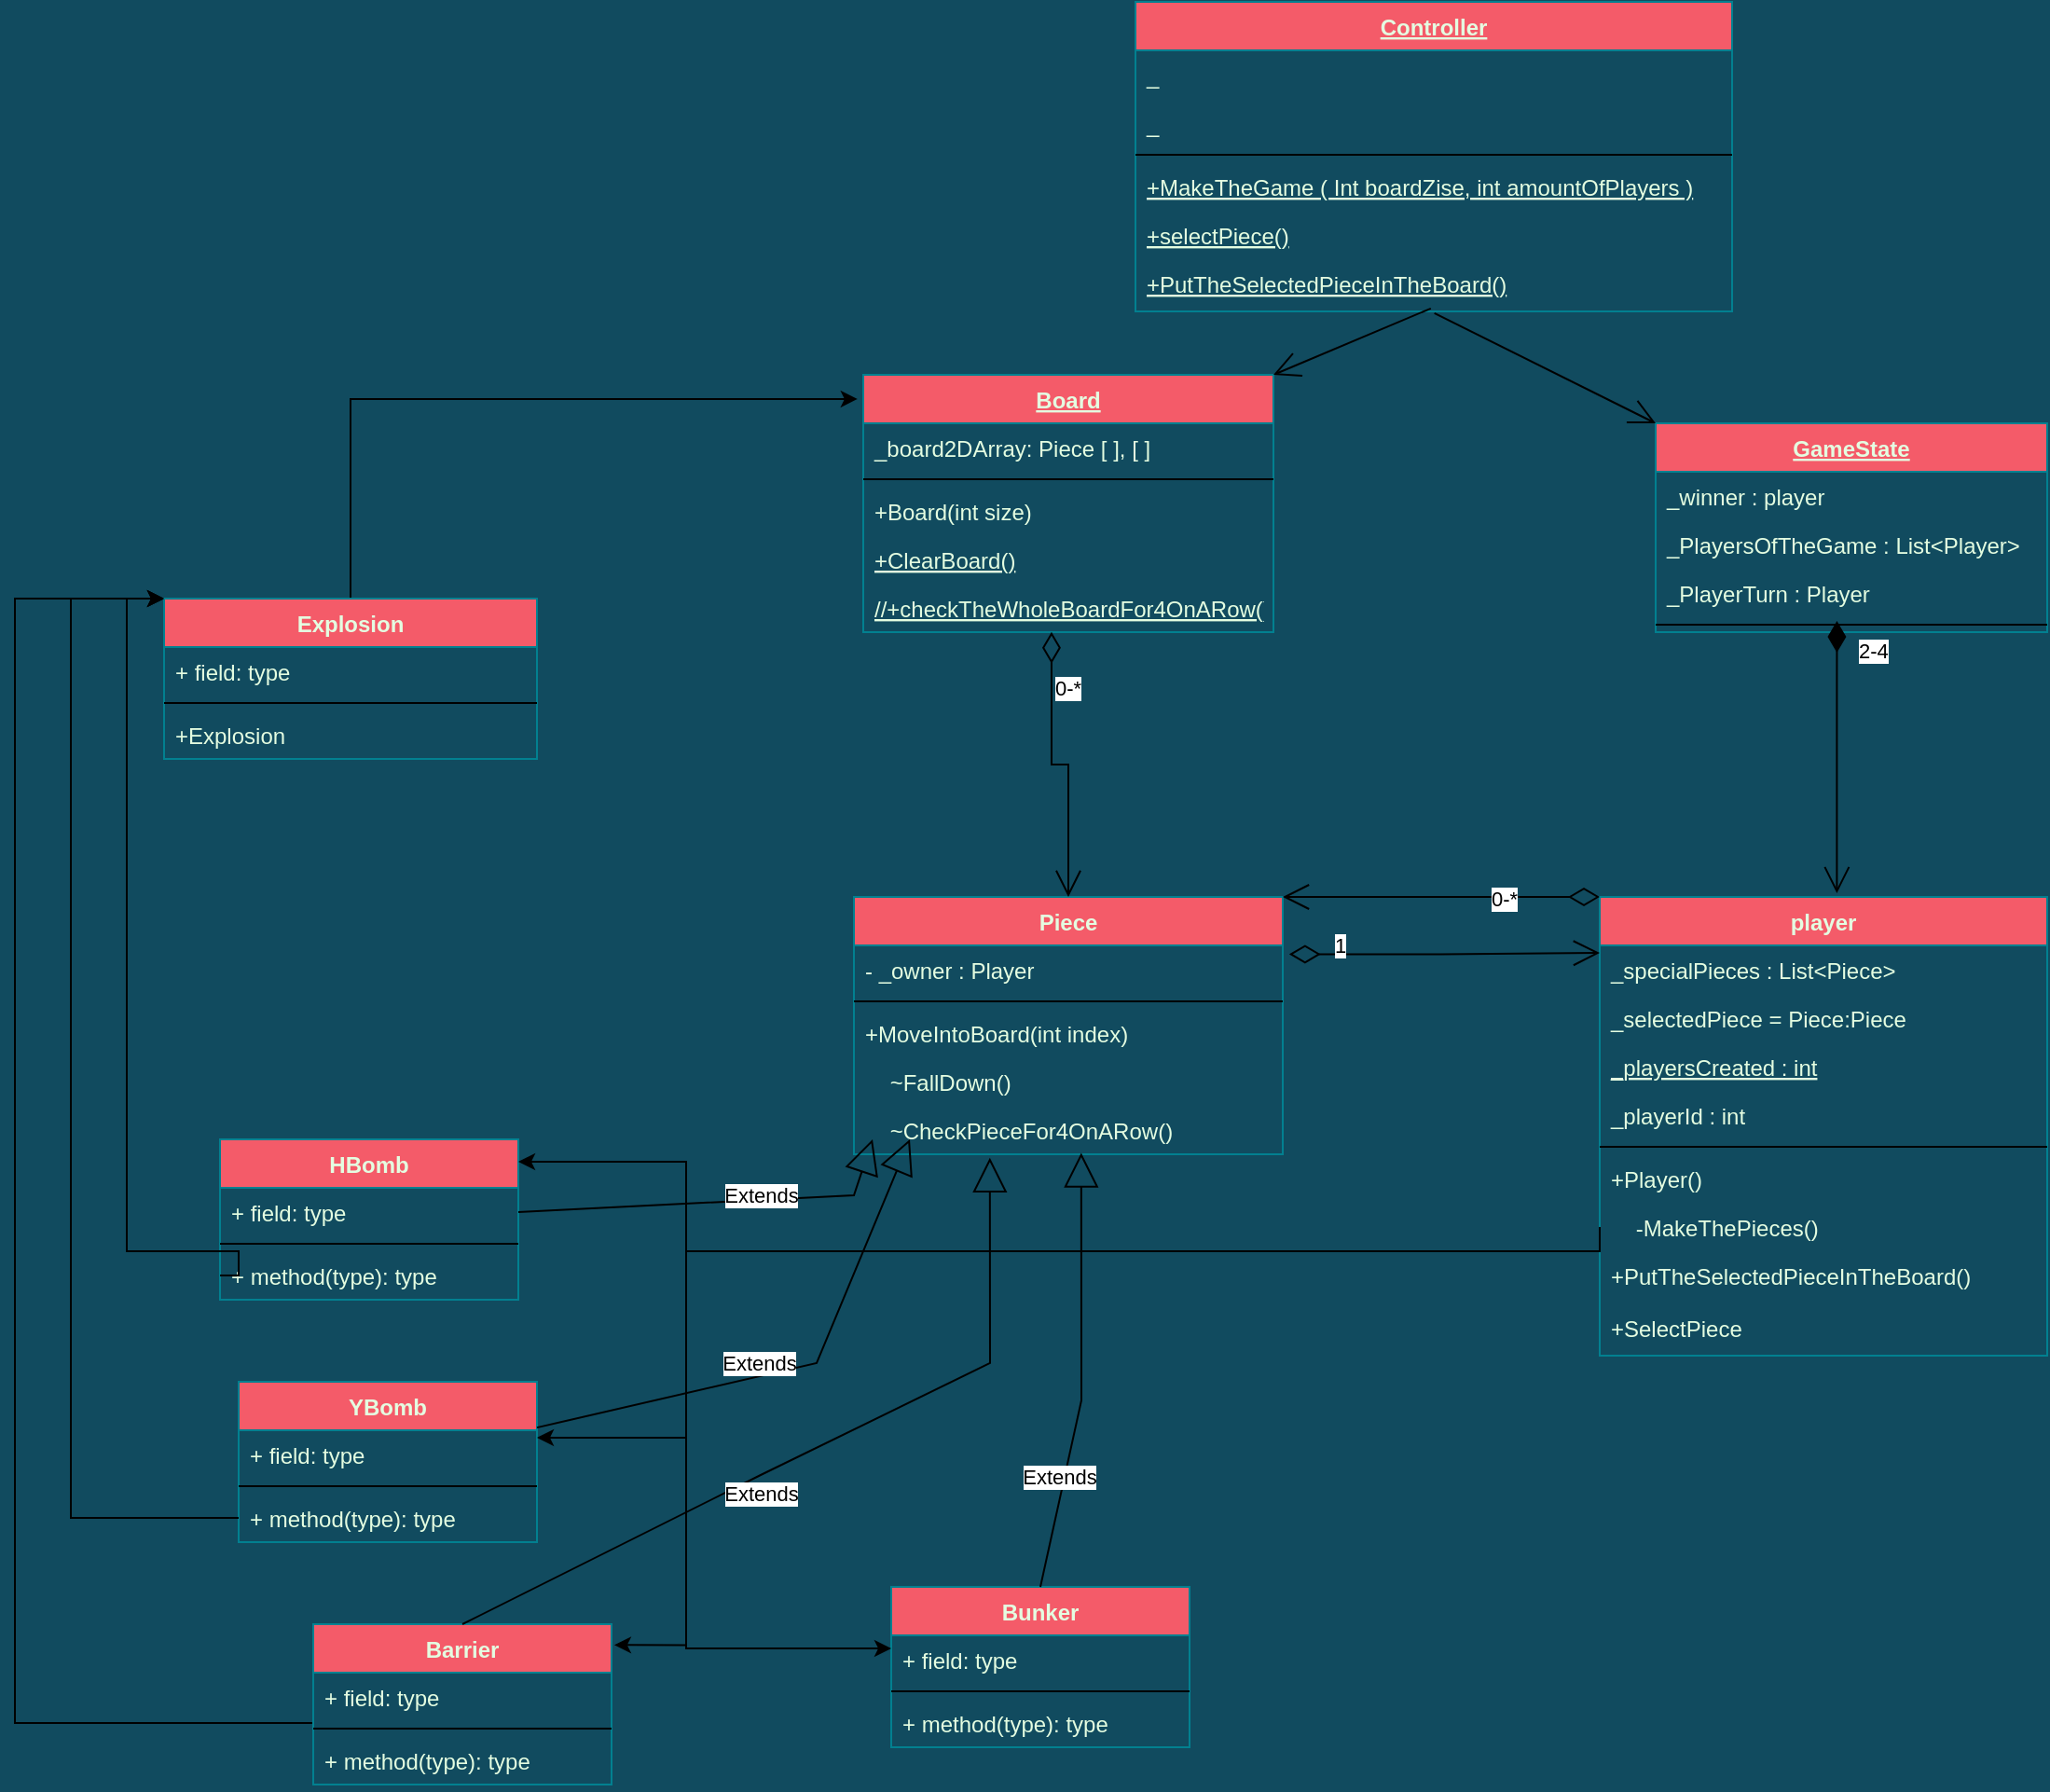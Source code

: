 <mxfile version="16.5.1" type="device"><diagram id="C5RBs43oDa-KdzZeNtuy" name="Page-1"><mxGraphModel dx="1661" dy="801" grid="1" gridSize="10" guides="1" tooltips="1" connect="1" arrows="1" fold="1" page="1" pageScale="1" pageWidth="827" pageHeight="1169" background="#114B5F" math="0" shadow="0"><root><mxCell id="WIyWlLk6GJQsqaUBKTNV-0"/><mxCell id="WIyWlLk6GJQsqaUBKTNV-1" parent="WIyWlLk6GJQsqaUBKTNV-0"/><mxCell id="tF2EQbgzASCt2aGHyxW1-4" value="Board" style="swimlane;fontStyle=5;align=center;verticalAlign=top;childLayout=stackLayout;horizontal=1;startSize=26;horizontalStack=0;resizeParent=1;resizeParentMax=0;resizeLast=0;collapsible=1;marginBottom=0;rounded=0;sketch=0;fontColor=#E4FDE1;strokeColor=#028090;fillColor=#F45B69;" parent="WIyWlLk6GJQsqaUBKTNV-1" vertex="1"><mxGeometry x="495" y="280" width="220" height="138" as="geometry"/></mxCell><mxCell id="tF2EQbgzASCt2aGHyxW1-5" value="_board2DArray: Piece [ ], [ ]" style="text;strokeColor=none;fillColor=none;align=left;verticalAlign=top;spacingLeft=4;spacingRight=4;overflow=hidden;rotatable=0;points=[[0,0.5],[1,0.5]];portConstraint=eastwest;rounded=0;sketch=0;fontColor=#E4FDE1;" parent="tF2EQbgzASCt2aGHyxW1-4" vertex="1"><mxGeometry y="26" width="220" height="26" as="geometry"/></mxCell><mxCell id="tF2EQbgzASCt2aGHyxW1-6" value="" style="line;strokeWidth=1;fillColor=none;align=left;verticalAlign=middle;spacingTop=-1;spacingLeft=3;spacingRight=3;rotatable=0;labelPosition=right;points=[];portConstraint=eastwest;rounded=0;sketch=0;fontColor=#E4FDE1;" parent="tF2EQbgzASCt2aGHyxW1-4" vertex="1"><mxGeometry y="52" width="220" height="8" as="geometry"/></mxCell><mxCell id="tF2EQbgzASCt2aGHyxW1-89" value="+Board(int size)" style="text;strokeColor=none;fillColor=none;align=left;verticalAlign=top;spacingLeft=4;spacingRight=4;overflow=hidden;rotatable=0;points=[[0,0.5],[1,0.5]];portConstraint=eastwest;rounded=0;sketch=0;fontColor=#E4FDE1;" parent="tF2EQbgzASCt2aGHyxW1-4" vertex="1"><mxGeometry y="60" width="220" height="26" as="geometry"/></mxCell><mxCell id="tF2EQbgzASCt2aGHyxW1-34" value="+ClearBoard()" style="text;strokeColor=none;fillColor=none;align=left;verticalAlign=top;spacingLeft=4;spacingRight=4;overflow=hidden;rotatable=0;points=[[0,0.5],[1,0.5]];portConstraint=eastwest;rounded=0;sketch=0;fontColor=#E4FDE1;fontStyle=4" parent="tF2EQbgzASCt2aGHyxW1-4" vertex="1"><mxGeometry y="86" width="220" height="26" as="geometry"/></mxCell><mxCell id="tF2EQbgzASCt2aGHyxW1-57" value="//+checkTheWholeBoardFor4OnARow()" style="text;strokeColor=none;fillColor=none;align=left;verticalAlign=top;spacingLeft=4;spacingRight=4;overflow=hidden;rotatable=0;points=[[0,0.5],[1,0.5]];portConstraint=eastwest;rounded=0;sketch=0;fontColor=#E4FDE1;fontStyle=4" parent="tF2EQbgzASCt2aGHyxW1-4" vertex="1"><mxGeometry y="112" width="220" height="26" as="geometry"/></mxCell><mxCell id="tF2EQbgzASCt2aGHyxW1-8" value="Piece" style="swimlane;fontStyle=1;align=center;verticalAlign=top;childLayout=stackLayout;horizontal=1;startSize=26;horizontalStack=0;resizeParent=1;resizeParentMax=0;resizeLast=0;collapsible=1;marginBottom=0;rounded=0;sketch=0;fontColor=#E4FDE1;strokeColor=#028090;fillColor=#F45B69;" parent="WIyWlLk6GJQsqaUBKTNV-1" vertex="1"><mxGeometry x="490" y="560" width="230" height="138" as="geometry"/></mxCell><mxCell id="tF2EQbgzASCt2aGHyxW1-9" value="- _owner : Player" style="text;strokeColor=none;fillColor=none;align=left;verticalAlign=top;spacingLeft=4;spacingRight=4;overflow=hidden;rotatable=0;points=[[0,0.5],[1,0.5]];portConstraint=eastwest;rounded=0;sketch=0;fontColor=#E4FDE1;" parent="tF2EQbgzASCt2aGHyxW1-8" vertex="1"><mxGeometry y="26" width="230" height="26" as="geometry"/></mxCell><mxCell id="tF2EQbgzASCt2aGHyxW1-10" value="" style="line;strokeWidth=1;fillColor=none;align=left;verticalAlign=middle;spacingTop=-1;spacingLeft=3;spacingRight=3;rotatable=0;labelPosition=right;points=[];portConstraint=eastwest;rounded=0;sketch=0;fontColor=#E4FDE1;" parent="tF2EQbgzASCt2aGHyxW1-8" vertex="1"><mxGeometry y="52" width="230" height="8" as="geometry"/></mxCell><mxCell id="tF2EQbgzASCt2aGHyxW1-11" value="+MoveIntoBoard(int index)" style="text;strokeColor=none;fillColor=none;align=left;verticalAlign=top;spacingLeft=4;spacingRight=4;overflow=hidden;rotatable=0;points=[[0,0.5],[1,0.5]];portConstraint=eastwest;rounded=0;sketch=0;fontColor=#E4FDE1;" parent="tF2EQbgzASCt2aGHyxW1-8" vertex="1"><mxGeometry y="60" width="230" height="26" as="geometry"/></mxCell><mxCell id="tF2EQbgzASCt2aGHyxW1-58" value="    ~FallDown()" style="text;strokeColor=none;fillColor=none;align=left;verticalAlign=top;spacingLeft=4;spacingRight=4;overflow=hidden;rotatable=0;points=[[0,0.5],[1,0.5]];portConstraint=eastwest;rounded=0;sketch=0;fontColor=#E4FDE1;fontStyle=0" parent="tF2EQbgzASCt2aGHyxW1-8" vertex="1"><mxGeometry y="86" width="230" height="26" as="geometry"/></mxCell><mxCell id="tF2EQbgzASCt2aGHyxW1-55" value="    ~CheckPieceFor4OnARow()" style="text;strokeColor=none;fillColor=none;align=left;verticalAlign=top;spacingLeft=4;spacingRight=4;overflow=hidden;rotatable=0;points=[[0,0.5],[1,0.5]];portConstraint=eastwest;rounded=0;sketch=0;fontColor=#E4FDE1;" parent="tF2EQbgzASCt2aGHyxW1-8" vertex="1"><mxGeometry y="112" width="230" height="26" as="geometry"/></mxCell><mxCell id="tF2EQbgzASCt2aGHyxW1-12" value="player" style="swimlane;fontStyle=1;align=center;verticalAlign=top;childLayout=stackLayout;horizontal=1;startSize=26;horizontalStack=0;resizeParent=1;resizeParentMax=0;resizeLast=0;collapsible=1;marginBottom=0;rounded=0;sketch=0;fontColor=#E4FDE1;strokeColor=#028090;fillColor=#F45B69;" parent="WIyWlLk6GJQsqaUBKTNV-1" vertex="1"><mxGeometry x="890" y="560" width="240" height="246" as="geometry"/></mxCell><mxCell id="tF2EQbgzASCt2aGHyxW1-13" value="_specialPieces : List&lt;Piece&gt;" style="text;strokeColor=none;fillColor=none;align=left;verticalAlign=top;spacingLeft=4;spacingRight=4;overflow=hidden;rotatable=0;points=[[0,0.5],[1,0.5]];portConstraint=eastwest;rounded=0;sketch=0;fontColor=#E4FDE1;" parent="tF2EQbgzASCt2aGHyxW1-12" vertex="1"><mxGeometry y="26" width="240" height="26" as="geometry"/></mxCell><mxCell id="tF2EQbgzASCt2aGHyxW1-40" value="_selectedPiece = Piece:Piece" style="text;strokeColor=none;fillColor=none;align=left;verticalAlign=top;spacingLeft=4;spacingRight=4;overflow=hidden;rotatable=0;points=[[0,0.5],[1,0.5]];portConstraint=eastwest;rounded=0;sketch=0;fontColor=#E4FDE1;" parent="tF2EQbgzASCt2aGHyxW1-12" vertex="1"><mxGeometry y="52" width="240" height="26" as="geometry"/></mxCell><mxCell id="tF2EQbgzASCt2aGHyxW1-42" value="_playersCreated : int" style="text;strokeColor=none;fillColor=none;align=left;verticalAlign=top;spacingLeft=4;spacingRight=4;overflow=hidden;rotatable=0;points=[[0,0.5],[1,0.5]];portConstraint=eastwest;rounded=0;sketch=0;fontColor=#E4FDE1;fontStyle=4" parent="tF2EQbgzASCt2aGHyxW1-12" vertex="1"><mxGeometry y="78" width="240" height="26" as="geometry"/></mxCell><mxCell id="tF2EQbgzASCt2aGHyxW1-43" value="_playerId : int" style="text;strokeColor=none;fillColor=none;align=left;verticalAlign=top;spacingLeft=4;spacingRight=4;overflow=hidden;rotatable=0;points=[[0,0.5],[1,0.5]];portConstraint=eastwest;rounded=0;sketch=0;fontColor=#E4FDE1;" parent="tF2EQbgzASCt2aGHyxW1-12" vertex="1"><mxGeometry y="104" width="240" height="26" as="geometry"/></mxCell><mxCell id="tF2EQbgzASCt2aGHyxW1-14" value="" style="line;strokeWidth=1;fillColor=none;align=left;verticalAlign=middle;spacingTop=-1;spacingLeft=3;spacingRight=3;rotatable=0;labelPosition=right;points=[];portConstraint=eastwest;rounded=0;sketch=0;fontColor=#E4FDE1;" parent="tF2EQbgzASCt2aGHyxW1-12" vertex="1"><mxGeometry y="130" width="240" height="8" as="geometry"/></mxCell><mxCell id="tF2EQbgzASCt2aGHyxW1-15" value="+Player()" style="text;strokeColor=none;fillColor=none;align=left;verticalAlign=top;spacingLeft=4;spacingRight=4;overflow=hidden;rotatable=0;points=[[0,0.5],[1,0.5]];portConstraint=eastwest;rounded=0;sketch=0;fontColor=#E4FDE1;" parent="tF2EQbgzASCt2aGHyxW1-12" vertex="1"><mxGeometry y="138" width="240" height="26" as="geometry"/></mxCell><mxCell id="tF2EQbgzASCt2aGHyxW1-80" value="    -MakeThePieces()" style="text;strokeColor=none;fillColor=none;align=left;verticalAlign=top;spacingLeft=4;spacingRight=4;overflow=hidden;rotatable=0;points=[[0,0.5],[1,0.5]];portConstraint=eastwest;rounded=0;sketch=0;fontColor=#E4FDE1;" parent="tF2EQbgzASCt2aGHyxW1-12" vertex="1"><mxGeometry y="164" width="240" height="26" as="geometry"/></mxCell><mxCell id="tF2EQbgzASCt2aGHyxW1-41" value="+PutTheSelectedPieceInTheBoard()" style="text;strokeColor=none;fillColor=none;align=left;verticalAlign=top;spacingLeft=4;spacingRight=4;overflow=hidden;rotatable=0;points=[[0,0.5],[1,0.5]];portConstraint=eastwest;rounded=0;sketch=0;fontColor=#E4FDE1;" parent="tF2EQbgzASCt2aGHyxW1-12" vertex="1"><mxGeometry y="190" width="240" height="28" as="geometry"/></mxCell><mxCell id="tF2EQbgzASCt2aGHyxW1-90" value="+SelectPiece" style="text;strokeColor=none;fillColor=none;align=left;verticalAlign=top;spacingLeft=4;spacingRight=4;overflow=hidden;rotatable=0;points=[[0,0.5],[1,0.5]];portConstraint=eastwest;rounded=0;sketch=0;fontColor=#E4FDE1;" parent="tF2EQbgzASCt2aGHyxW1-12" vertex="1"><mxGeometry y="218" width="240" height="28" as="geometry"/></mxCell><mxCell id="tF2EQbgzASCt2aGHyxW1-16" value="HBomb" style="swimlane;fontStyle=1;align=center;verticalAlign=top;childLayout=stackLayout;horizontal=1;startSize=26;horizontalStack=0;resizeParent=1;resizeParentMax=0;resizeLast=0;collapsible=1;marginBottom=0;rounded=0;sketch=0;fontColor=#E4FDE1;strokeColor=#028090;fillColor=#F45B69;" parent="WIyWlLk6GJQsqaUBKTNV-1" vertex="1"><mxGeometry x="150" y="690" width="160" height="86" as="geometry"/></mxCell><mxCell id="tF2EQbgzASCt2aGHyxW1-17" value="+ field: type" style="text;strokeColor=none;fillColor=none;align=left;verticalAlign=top;spacingLeft=4;spacingRight=4;overflow=hidden;rotatable=0;points=[[0,0.5],[1,0.5]];portConstraint=eastwest;rounded=0;sketch=0;fontColor=#E4FDE1;" parent="tF2EQbgzASCt2aGHyxW1-16" vertex="1"><mxGeometry y="26" width="160" height="26" as="geometry"/></mxCell><mxCell id="tF2EQbgzASCt2aGHyxW1-18" value="" style="line;strokeWidth=1;fillColor=none;align=left;verticalAlign=middle;spacingTop=-1;spacingLeft=3;spacingRight=3;rotatable=0;labelPosition=right;points=[];portConstraint=eastwest;rounded=0;sketch=0;fontColor=#E4FDE1;" parent="tF2EQbgzASCt2aGHyxW1-16" vertex="1"><mxGeometry y="52" width="160" height="8" as="geometry"/></mxCell><mxCell id="tF2EQbgzASCt2aGHyxW1-19" value="+ method(type): type" style="text;strokeColor=none;fillColor=none;align=left;verticalAlign=top;spacingLeft=4;spacingRight=4;overflow=hidden;rotatable=0;points=[[0,0.5],[1,0.5]];portConstraint=eastwest;rounded=0;sketch=0;fontColor=#E4FDE1;" parent="tF2EQbgzASCt2aGHyxW1-16" vertex="1"><mxGeometry y="60" width="160" height="26" as="geometry"/></mxCell><mxCell id="tF2EQbgzASCt2aGHyxW1-20" value="YBomb" style="swimlane;fontStyle=1;align=center;verticalAlign=top;childLayout=stackLayout;horizontal=1;startSize=26;horizontalStack=0;resizeParent=1;resizeParentMax=0;resizeLast=0;collapsible=1;marginBottom=0;rounded=0;sketch=0;fontColor=#E4FDE1;strokeColor=#028090;fillColor=#F45B69;" parent="WIyWlLk6GJQsqaUBKTNV-1" vertex="1"><mxGeometry x="160" y="820" width="160" height="86" as="geometry"/></mxCell><mxCell id="tF2EQbgzASCt2aGHyxW1-21" value="+ field: type" style="text;strokeColor=none;fillColor=none;align=left;verticalAlign=top;spacingLeft=4;spacingRight=4;overflow=hidden;rotatable=0;points=[[0,0.5],[1,0.5]];portConstraint=eastwest;rounded=0;sketch=0;fontColor=#E4FDE1;" parent="tF2EQbgzASCt2aGHyxW1-20" vertex="1"><mxGeometry y="26" width="160" height="26" as="geometry"/></mxCell><mxCell id="tF2EQbgzASCt2aGHyxW1-22" value="" style="line;strokeWidth=1;fillColor=none;align=left;verticalAlign=middle;spacingTop=-1;spacingLeft=3;spacingRight=3;rotatable=0;labelPosition=right;points=[];portConstraint=eastwest;rounded=0;sketch=0;fontColor=#E4FDE1;" parent="tF2EQbgzASCt2aGHyxW1-20" vertex="1"><mxGeometry y="52" width="160" height="8" as="geometry"/></mxCell><mxCell id="tF2EQbgzASCt2aGHyxW1-23" value="+ method(type): type" style="text;strokeColor=none;fillColor=none;align=left;verticalAlign=top;spacingLeft=4;spacingRight=4;overflow=hidden;rotatable=0;points=[[0,0.5],[1,0.5]];portConstraint=eastwest;rounded=0;sketch=0;fontColor=#E4FDE1;" parent="tF2EQbgzASCt2aGHyxW1-20" vertex="1"><mxGeometry y="60" width="160" height="26" as="geometry"/></mxCell><mxCell id="tF2EQbgzASCt2aGHyxW1-24" value="Bunker" style="swimlane;fontStyle=1;align=center;verticalAlign=top;childLayout=stackLayout;horizontal=1;startSize=26;horizontalStack=0;resizeParent=1;resizeParentMax=0;resizeLast=0;collapsible=1;marginBottom=0;rounded=0;sketch=0;fontColor=#E4FDE1;strokeColor=#028090;fillColor=#F45B69;" parent="WIyWlLk6GJQsqaUBKTNV-1" vertex="1"><mxGeometry x="510" y="930" width="160" height="86" as="geometry"/></mxCell><mxCell id="tF2EQbgzASCt2aGHyxW1-25" value="+ field: type" style="text;strokeColor=none;fillColor=none;align=left;verticalAlign=top;spacingLeft=4;spacingRight=4;overflow=hidden;rotatable=0;points=[[0,0.5],[1,0.5]];portConstraint=eastwest;rounded=0;sketch=0;fontColor=#E4FDE1;" parent="tF2EQbgzASCt2aGHyxW1-24" vertex="1"><mxGeometry y="26" width="160" height="26" as="geometry"/></mxCell><mxCell id="tF2EQbgzASCt2aGHyxW1-26" value="" style="line;strokeWidth=1;fillColor=none;align=left;verticalAlign=middle;spacingTop=-1;spacingLeft=3;spacingRight=3;rotatable=0;labelPosition=right;points=[];portConstraint=eastwest;rounded=0;sketch=0;fontColor=#E4FDE1;" parent="tF2EQbgzASCt2aGHyxW1-24" vertex="1"><mxGeometry y="52" width="160" height="8" as="geometry"/></mxCell><mxCell id="tF2EQbgzASCt2aGHyxW1-27" value="+ method(type): type" style="text;strokeColor=none;fillColor=none;align=left;verticalAlign=top;spacingLeft=4;spacingRight=4;overflow=hidden;rotatable=0;points=[[0,0.5],[1,0.5]];portConstraint=eastwest;rounded=0;sketch=0;fontColor=#E4FDE1;" parent="tF2EQbgzASCt2aGHyxW1-24" vertex="1"><mxGeometry y="60" width="160" height="26" as="geometry"/></mxCell><mxCell id="SxcIQUG_MPj-unEVlEE0-47" style="edgeStyle=orthogonalEdgeStyle;rounded=0;orthogonalLoop=1;jettySize=auto;html=1;entryX=0;entryY=0;entryDx=0;entryDy=0;exitX=0;exitY=0.5;exitDx=0;exitDy=0;" edge="1" parent="WIyWlLk6GJQsqaUBKTNV-1" source="tF2EQbgzASCt2aGHyxW1-31" target="tF2EQbgzASCt2aGHyxW1-99"><mxGeometry relative="1" as="geometry"><mxPoint x="180" y="1020" as="sourcePoint"/><Array as="points"><mxPoint x="40" y="1003"/><mxPoint x="40" y="400"/></Array></mxGeometry></mxCell><mxCell id="tF2EQbgzASCt2aGHyxW1-28" value="Barrier" style="swimlane;fontStyle=1;align=center;verticalAlign=top;childLayout=stackLayout;horizontal=1;startSize=26;horizontalStack=0;resizeParent=1;resizeParentMax=0;resizeLast=0;collapsible=1;marginBottom=0;rounded=0;sketch=0;fontColor=#E4FDE1;strokeColor=#028090;fillColor=#F45B69;flipH=0;" parent="WIyWlLk6GJQsqaUBKTNV-1" vertex="1"><mxGeometry x="200" y="950" width="160" height="86" as="geometry"/></mxCell><mxCell id="tF2EQbgzASCt2aGHyxW1-29" value="+ field: type" style="text;strokeColor=none;fillColor=none;align=left;verticalAlign=top;spacingLeft=4;spacingRight=4;overflow=hidden;rotatable=0;points=[[0,0.5],[1,0.5]];portConstraint=eastwest;rounded=0;sketch=0;fontColor=#E4FDE1;" parent="tF2EQbgzASCt2aGHyxW1-28" vertex="1"><mxGeometry y="26" width="160" height="26" as="geometry"/></mxCell><mxCell id="tF2EQbgzASCt2aGHyxW1-30" value="" style="line;strokeWidth=1;fillColor=none;align=left;verticalAlign=middle;spacingTop=-1;spacingLeft=3;spacingRight=3;rotatable=0;labelPosition=right;points=[];portConstraint=eastwest;rounded=0;sketch=0;fontColor=#E4FDE1;" parent="tF2EQbgzASCt2aGHyxW1-28" vertex="1"><mxGeometry y="52" width="160" height="8" as="geometry"/></mxCell><mxCell id="tF2EQbgzASCt2aGHyxW1-31" value="+ method(type): type" style="text;strokeColor=none;fillColor=none;align=left;verticalAlign=top;spacingLeft=4;spacingRight=4;overflow=hidden;rotatable=0;points=[[0,0.5],[1,0.5]];portConstraint=eastwest;rounded=0;sketch=0;fontColor=#E4FDE1;" parent="tF2EQbgzASCt2aGHyxW1-28" vertex="1"><mxGeometry y="60" width="160" height="26" as="geometry"/></mxCell><mxCell id="tF2EQbgzASCt2aGHyxW1-59" value="GameState" style="swimlane;fontStyle=5;align=center;verticalAlign=top;childLayout=stackLayout;horizontal=1;startSize=26;horizontalStack=0;resizeParent=1;resizeParentMax=0;resizeLast=0;collapsible=1;marginBottom=0;rounded=0;sketch=0;fontColor=#E4FDE1;strokeColor=#028090;fillColor=#F45B69;" parent="WIyWlLk6GJQsqaUBKTNV-1" vertex="1"><mxGeometry x="920" y="306" width="210" height="112" as="geometry"/></mxCell><mxCell id="tF2EQbgzASCt2aGHyxW1-60" value="_winner : player" style="text;strokeColor=none;fillColor=none;align=left;verticalAlign=top;spacingLeft=4;spacingRight=4;overflow=hidden;rotatable=0;points=[[0,0.5],[1,0.5]];portConstraint=eastwest;rounded=0;sketch=0;fontColor=#E4FDE1;" parent="tF2EQbgzASCt2aGHyxW1-59" vertex="1"><mxGeometry y="26" width="210" height="26" as="geometry"/></mxCell><mxCell id="tF2EQbgzASCt2aGHyxW1-81" value="_PlayersOfTheGame : List&lt;Player&gt;" style="text;strokeColor=none;fillColor=none;align=left;verticalAlign=top;spacingLeft=4;spacingRight=4;overflow=hidden;rotatable=0;points=[[0,0.5],[1,0.5]];portConstraint=eastwest;rounded=0;sketch=0;fontColor=#E4FDE1;" parent="tF2EQbgzASCt2aGHyxW1-59" vertex="1"><mxGeometry y="52" width="210" height="26" as="geometry"/></mxCell><mxCell id="tF2EQbgzASCt2aGHyxW1-84" value="_PlayerTurn : Player" style="text;strokeColor=none;fillColor=none;align=left;verticalAlign=top;spacingLeft=4;spacingRight=4;overflow=hidden;rotatable=0;points=[[0,0.5],[1,0.5]];portConstraint=eastwest;rounded=0;sketch=0;fontColor=#E4FDE1;" parent="tF2EQbgzASCt2aGHyxW1-59" vertex="1"><mxGeometry y="78" width="210" height="26" as="geometry"/></mxCell><mxCell id="tF2EQbgzASCt2aGHyxW1-61" value="" style="line;strokeWidth=1;fillColor=none;align=left;verticalAlign=middle;spacingTop=-1;spacingLeft=3;spacingRight=3;rotatable=0;labelPosition=right;points=[];portConstraint=eastwest;rounded=0;sketch=0;fontColor=#E4FDE1;" parent="tF2EQbgzASCt2aGHyxW1-59" vertex="1"><mxGeometry y="104" width="210" height="8" as="geometry"/></mxCell><mxCell id="tF2EQbgzASCt2aGHyxW1-71" value="Controller" style="swimlane;fontStyle=5;align=center;verticalAlign=top;childLayout=stackLayout;horizontal=1;startSize=26;horizontalStack=0;resizeParent=1;resizeParentMax=0;resizeLast=0;collapsible=1;marginBottom=0;rounded=0;sketch=0;fontColor=#E4FDE1;strokeColor=#028090;fillColor=#F45B69;" parent="WIyWlLk6GJQsqaUBKTNV-1" vertex="1"><mxGeometry x="641" y="80" width="320" height="166" as="geometry"/></mxCell><mxCell id="tF2EQbgzASCt2aGHyxW1-87" value="_" style="text;strokeColor=none;fillColor=none;align=left;verticalAlign=top;spacingLeft=4;spacingRight=4;overflow=hidden;rotatable=0;points=[[0,0.5],[1,0.5]];portConstraint=eastwest;rounded=0;sketch=0;fontColor=#E4FDE1;" parent="tF2EQbgzASCt2aGHyxW1-71" vertex="1"><mxGeometry y="26" width="320" height="26" as="geometry"/></mxCell><mxCell id="tF2EQbgzASCt2aGHyxW1-72" value="_" style="text;strokeColor=none;fillColor=none;align=left;verticalAlign=top;spacingLeft=4;spacingRight=4;overflow=hidden;rotatable=0;points=[[0,0.5],[1,0.5]];portConstraint=eastwest;rounded=0;sketch=0;fontColor=#E4FDE1;" parent="tF2EQbgzASCt2aGHyxW1-71" vertex="1"><mxGeometry y="52" width="320" height="26" as="geometry"/></mxCell><mxCell id="tF2EQbgzASCt2aGHyxW1-73" value="" style="line;strokeWidth=1;fillColor=none;align=left;verticalAlign=middle;spacingTop=-1;spacingLeft=3;spacingRight=3;rotatable=0;labelPosition=right;points=[];portConstraint=eastwest;rounded=0;sketch=0;fontColor=#E4FDE1;" parent="tF2EQbgzASCt2aGHyxW1-71" vertex="1"><mxGeometry y="78" width="320" height="8" as="geometry"/></mxCell><mxCell id="tF2EQbgzASCt2aGHyxW1-64" value="+MakeTheGame ( Int boardZise, int amountOfPlayers )" style="text;strokeColor=none;fillColor=none;align=left;verticalAlign=top;spacingLeft=4;spacingRight=4;overflow=hidden;rotatable=0;points=[[0,0.5],[1,0.5]];portConstraint=eastwest;rounded=0;sketch=0;fontColor=#E4FDE1;fontStyle=4" parent="tF2EQbgzASCt2aGHyxW1-71" vertex="1"><mxGeometry y="86" width="320" height="26" as="geometry"/></mxCell><mxCell id="tF2EQbgzASCt2aGHyxW1-74" value="+selectPiece()" style="text;strokeColor=none;fillColor=none;align=left;verticalAlign=top;spacingLeft=4;spacingRight=4;overflow=hidden;rotatable=0;points=[[0,0.5],[1,0.5]];portConstraint=eastwest;rounded=0;sketch=0;fontColor=#E4FDE1;fontStyle=4" parent="tF2EQbgzASCt2aGHyxW1-71" vertex="1"><mxGeometry y="112" width="320" height="26" as="geometry"/></mxCell><mxCell id="tF2EQbgzASCt2aGHyxW1-94" value="+PutTheSelectedPieceInTheBoard()" style="text;strokeColor=none;fillColor=none;align=left;verticalAlign=top;spacingLeft=4;spacingRight=4;overflow=hidden;rotatable=0;points=[[0,0.5],[1,0.5]];portConstraint=eastwest;rounded=0;sketch=0;fontColor=#E4FDE1;fontStyle=4" parent="tF2EQbgzASCt2aGHyxW1-71" vertex="1"><mxGeometry y="138" width="320" height="28" as="geometry"/></mxCell><mxCell id="SxcIQUG_MPj-unEVlEE0-34" style="edgeStyle=orthogonalEdgeStyle;rounded=0;orthogonalLoop=1;jettySize=auto;html=1;exitX=0.5;exitY=0;exitDx=0;exitDy=0;entryX=-0.014;entryY=0.094;entryDx=0;entryDy=0;entryPerimeter=0;" edge="1" parent="WIyWlLk6GJQsqaUBKTNV-1" source="tF2EQbgzASCt2aGHyxW1-99" target="tF2EQbgzASCt2aGHyxW1-4"><mxGeometry relative="1" as="geometry"/></mxCell><mxCell id="tF2EQbgzASCt2aGHyxW1-99" value="Explosion" style="swimlane;fontStyle=1;align=center;verticalAlign=top;childLayout=stackLayout;horizontal=1;startSize=26;horizontalStack=0;resizeParent=1;resizeParentMax=0;resizeLast=0;collapsible=1;marginBottom=0;rounded=0;sketch=0;fontColor=#E4FDE1;strokeColor=#028090;fillColor=#F45B69;" parent="WIyWlLk6GJQsqaUBKTNV-1" vertex="1"><mxGeometry x="120" y="400" width="200" height="86" as="geometry"/></mxCell><mxCell id="tF2EQbgzASCt2aGHyxW1-100" value="+ field: type" style="text;strokeColor=none;fillColor=none;align=left;verticalAlign=top;spacingLeft=4;spacingRight=4;overflow=hidden;rotatable=0;points=[[0,0.5],[1,0.5]];portConstraint=eastwest;rounded=0;sketch=0;fontColor=#E4FDE1;" parent="tF2EQbgzASCt2aGHyxW1-99" vertex="1"><mxGeometry y="26" width="200" height="26" as="geometry"/></mxCell><mxCell id="tF2EQbgzASCt2aGHyxW1-101" value="" style="line;strokeWidth=1;fillColor=none;align=left;verticalAlign=middle;spacingTop=-1;spacingLeft=3;spacingRight=3;rotatable=0;labelPosition=right;points=[];portConstraint=eastwest;rounded=0;sketch=0;fontColor=#E4FDE1;" parent="tF2EQbgzASCt2aGHyxW1-99" vertex="1"><mxGeometry y="52" width="200" height="8" as="geometry"/></mxCell><mxCell id="tF2EQbgzASCt2aGHyxW1-102" value="+Explosion" style="text;strokeColor=none;fillColor=none;align=left;verticalAlign=top;spacingLeft=4;spacingRight=4;overflow=hidden;rotatable=0;points=[[0,0.5],[1,0.5]];portConstraint=eastwest;rounded=0;sketch=0;fontColor=#E4FDE1;" parent="tF2EQbgzASCt2aGHyxW1-99" vertex="1"><mxGeometry y="60" width="200" height="26" as="geometry"/></mxCell><mxCell id="SxcIQUG_MPj-unEVlEE0-4" value="" style="endArrow=open;endFill=1;endSize=12;html=1;rounded=0;exitX=0.495;exitY=0.943;exitDx=0;exitDy=0;exitPerimeter=0;entryX=1;entryY=0;entryDx=0;entryDy=0;" edge="1" parent="WIyWlLk6GJQsqaUBKTNV-1" source="tF2EQbgzASCt2aGHyxW1-94" target="tF2EQbgzASCt2aGHyxW1-4"><mxGeometry width="160" relative="1" as="geometry"><mxPoint x="630" y="280" as="sourcePoint"/><mxPoint x="790" y="280" as="targetPoint"/></mxGeometry></mxCell><mxCell id="SxcIQUG_MPj-unEVlEE0-7" value="" style="endArrow=open;endFill=1;endSize=12;html=1;rounded=0;entryX=0;entryY=0;entryDx=0;entryDy=0;exitX=0.501;exitY=1.033;exitDx=0;exitDy=0;exitPerimeter=0;" edge="1" parent="WIyWlLk6GJQsqaUBKTNV-1" source="tF2EQbgzASCt2aGHyxW1-94" target="tF2EQbgzASCt2aGHyxW1-59"><mxGeometry width="160" relative="1" as="geometry"><mxPoint x="840" y="270" as="sourcePoint"/><mxPoint x="830" y="360" as="targetPoint"/><Array as="points"/></mxGeometry></mxCell><mxCell id="SxcIQUG_MPj-unEVlEE0-26" value="0-*" style="endArrow=open;html=1;endSize=12;startArrow=diamondThin;startSize=14;startFill=0;edgeStyle=orthogonalEdgeStyle;align=left;verticalAlign=bottom;rounded=0;exitX=0;exitY=0;exitDx=0;exitDy=0;entryX=1;entryY=0;entryDx=0;entryDy=0;" edge="1" parent="WIyWlLk6GJQsqaUBKTNV-1" source="tF2EQbgzASCt2aGHyxW1-12" target="tF2EQbgzASCt2aGHyxW1-8"><mxGeometry x="-0.294" y="10" relative="1" as="geometry"><mxPoint x="320" y="540" as="sourcePoint"/><mxPoint x="543" y="610" as="targetPoint"/><Array as="points"><mxPoint x="720" y="560"/></Array><mxPoint as="offset"/></mxGeometry></mxCell><mxCell id="SxcIQUG_MPj-unEVlEE0-28" value="1" style="endArrow=open;html=1;endSize=12;startArrow=diamondThin;startSize=14;startFill=0;edgeStyle=orthogonalEdgeStyle;align=left;verticalAlign=bottom;rounded=0;exitX=1.015;exitY=0.182;exitDx=0;exitDy=0;exitPerimeter=0;entryX=0;entryY=0.154;entryDx=0;entryDy=0;entryPerimeter=0;" edge="1" parent="WIyWlLk6GJQsqaUBKTNV-1" source="tF2EQbgzASCt2aGHyxW1-9" target="tF2EQbgzASCt2aGHyxW1-13"><mxGeometry x="-0.722" y="-4" relative="1" as="geometry"><mxPoint x="722" y="620" as="sourcePoint"/><mxPoint x="820" y="591" as="targetPoint"/><Array as="points"/><mxPoint as="offset"/></mxGeometry></mxCell><mxCell id="SxcIQUG_MPj-unEVlEE0-29" value="0-*" style="endArrow=open;html=1;endSize=12;startArrow=diamondThin;startSize=14;startFill=0;edgeStyle=orthogonalEdgeStyle;align=left;verticalAlign=bottom;rounded=0;exitX=0.459;exitY=0.997;exitDx=0;exitDy=0;exitPerimeter=0;" edge="1" parent="WIyWlLk6GJQsqaUBKTNV-1" source="tF2EQbgzASCt2aGHyxW1-57" target="tF2EQbgzASCt2aGHyxW1-8"><mxGeometry x="-0.482" relative="1" as="geometry"><mxPoint x="605" y="421" as="sourcePoint"/><mxPoint x="275.5" y="630" as="targetPoint"/><Array as="points"/><mxPoint as="offset"/></mxGeometry></mxCell><mxCell id="SxcIQUG_MPj-unEVlEE0-21" value="2-4" style="endArrow=open;html=1;endSize=12;startArrow=diamondThin;startSize=14;startFill=1;edgeStyle=orthogonalEdgeStyle;align=left;verticalAlign=bottom;rounded=0;exitX=0.463;exitY=0.252;exitDx=0;exitDy=0;exitPerimeter=0;entryX=0.53;entryY=-0.008;entryDx=0;entryDy=0;entryPerimeter=0;" edge="1" parent="WIyWlLk6GJQsqaUBKTNV-1" source="tF2EQbgzASCt2aGHyxW1-61" target="tF2EQbgzASCt2aGHyxW1-12"><mxGeometry x="-0.667" y="10" relative="1" as="geometry"><mxPoint x="1020" y="450" as="sourcePoint"/><mxPoint x="1017" y="490" as="targetPoint"/><Array as="points"><mxPoint x="1017" y="440"/><mxPoint x="1017" y="440"/></Array><mxPoint as="offset"/></mxGeometry></mxCell><mxCell id="SxcIQUG_MPj-unEVlEE0-37" value="Extends" style="endArrow=block;endSize=16;endFill=0;html=1;rounded=0;" edge="1" parent="WIyWlLk6GJQsqaUBKTNV-1" source="tF2EQbgzASCt2aGHyxW1-16"><mxGeometry x="0.23" y="2" width="160" relative="1" as="geometry"><mxPoint x="220" y="720" as="sourcePoint"/><mxPoint x="500" y="690" as="targetPoint"/><Array as="points"><mxPoint x="490" y="720"/></Array><mxPoint as="offset"/></mxGeometry></mxCell><mxCell id="SxcIQUG_MPj-unEVlEE0-38" value="Extends" style="endArrow=block;endSize=16;endFill=0;html=1;rounded=0;exitX=0.5;exitY=0;exitDx=0;exitDy=0;entryX=0.53;entryY=0.97;entryDx=0;entryDy=0;entryPerimeter=0;" edge="1" parent="WIyWlLk6GJQsqaUBKTNV-1" source="tF2EQbgzASCt2aGHyxW1-24" target="tF2EQbgzASCt2aGHyxW1-55"><mxGeometry x="-0.483" y="3" width="160" relative="1" as="geometry"><mxPoint x="220" y="720" as="sourcePoint"/><mxPoint x="600" y="700" as="targetPoint"/><Array as="points"><mxPoint x="612" y="830"/></Array><mxPoint y="1" as="offset"/></mxGeometry></mxCell><mxCell id="SxcIQUG_MPj-unEVlEE0-39" value="Extends" style="endArrow=block;endSize=16;endFill=0;html=1;rounded=0;" edge="1" parent="WIyWlLk6GJQsqaUBKTNV-1" source="tF2EQbgzASCt2aGHyxW1-20"><mxGeometry x="-0.122" y="7" width="160" relative="1" as="geometry"><mxPoint x="220" y="720" as="sourcePoint"/><mxPoint x="520" y="690" as="targetPoint"/><Array as="points"><mxPoint x="470" y="810"/></Array><mxPoint x="-1" as="offset"/></mxGeometry></mxCell><mxCell id="SxcIQUG_MPj-unEVlEE0-43" value="Extends" style="endArrow=block;endSize=16;endFill=0;html=1;rounded=0;exitX=0.5;exitY=0;exitDx=0;exitDy=0;entryX=0.317;entryY=1.073;entryDx=0;entryDy=0;entryPerimeter=0;" edge="1" parent="WIyWlLk6GJQsqaUBKTNV-1" source="tF2EQbgzASCt2aGHyxW1-28" target="tF2EQbgzASCt2aGHyxW1-55"><mxGeometry x="-0.181" y="-9" width="160" relative="1" as="geometry"><mxPoint x="220" y="720" as="sourcePoint"/><mxPoint x="600" y="700" as="targetPoint"/><Array as="points"><mxPoint x="440" y="870"/><mxPoint x="563" y="810"/></Array><mxPoint as="offset"/></mxGeometry></mxCell><mxCell id="SxcIQUG_MPj-unEVlEE0-45" style="edgeStyle=orthogonalEdgeStyle;rounded=0;orthogonalLoop=1;jettySize=auto;html=1;exitX=0;exitY=0.5;exitDx=0;exitDy=0;entryX=0;entryY=0;entryDx=0;entryDy=0;" edge="1" parent="WIyWlLk6GJQsqaUBKTNV-1" source="tF2EQbgzASCt2aGHyxW1-19" target="tF2EQbgzASCt2aGHyxW1-99"><mxGeometry relative="1" as="geometry"><Array as="points"><mxPoint x="160" y="750"/><mxPoint x="100" y="750"/><mxPoint x="100" y="400"/></Array></mxGeometry></mxCell><mxCell id="SxcIQUG_MPj-unEVlEE0-46" style="edgeStyle=orthogonalEdgeStyle;rounded=0;orthogonalLoop=1;jettySize=auto;html=1;exitX=0;exitY=0.5;exitDx=0;exitDy=0;entryX=0;entryY=0;entryDx=0;entryDy=0;" edge="1" parent="WIyWlLk6GJQsqaUBKTNV-1" source="tF2EQbgzASCt2aGHyxW1-23" target="tF2EQbgzASCt2aGHyxW1-99"><mxGeometry relative="1" as="geometry"><Array as="points"><mxPoint x="70" y="893"/><mxPoint x="70" y="400"/></Array></mxGeometry></mxCell><mxCell id="SxcIQUG_MPj-unEVlEE0-49" style="edgeStyle=orthogonalEdgeStyle;rounded=0;orthogonalLoop=1;jettySize=auto;html=1;exitX=0;exitY=0.5;exitDx=0;exitDy=0;" edge="1" parent="WIyWlLk6GJQsqaUBKTNV-1" source="tF2EQbgzASCt2aGHyxW1-80" target="tF2EQbgzASCt2aGHyxW1-24"><mxGeometry relative="1" as="geometry"><mxPoint x="670" y="920" as="targetPoint"/><Array as="points"><mxPoint x="890" y="750"/><mxPoint x="400" y="750"/><mxPoint x="400" y="963"/></Array></mxGeometry></mxCell><mxCell id="SxcIQUG_MPj-unEVlEE0-50" style="edgeStyle=orthogonalEdgeStyle;rounded=0;orthogonalLoop=1;jettySize=auto;html=1;exitX=0;exitY=0.5;exitDx=0;exitDy=0;" edge="1" parent="WIyWlLk6GJQsqaUBKTNV-1" source="tF2EQbgzASCt2aGHyxW1-80" target="tF2EQbgzASCt2aGHyxW1-16"><mxGeometry relative="1" as="geometry"><mxPoint x="270" y="1050" as="targetPoint"/><mxPoint x="890" y="737" as="sourcePoint"/><Array as="points"><mxPoint x="890" y="750"/><mxPoint x="400" y="750"/><mxPoint x="400" y="702"/></Array></mxGeometry></mxCell><mxCell id="SxcIQUG_MPj-unEVlEE0-51" style="edgeStyle=orthogonalEdgeStyle;rounded=0;orthogonalLoop=1;jettySize=auto;html=1;exitX=0;exitY=0.5;exitDx=0;exitDy=0;entryX=1.009;entryY=0.13;entryDx=0;entryDy=0;entryPerimeter=0;" edge="1" parent="WIyWlLk6GJQsqaUBKTNV-1" source="tF2EQbgzASCt2aGHyxW1-80" target="tF2EQbgzASCt2aGHyxW1-28"><mxGeometry relative="1" as="geometry"><mxPoint x="670" y="920" as="targetPoint"/><mxPoint x="890" y="737" as="sourcePoint"/><Array as="points"><mxPoint x="890" y="750"/><mxPoint x="400" y="750"/><mxPoint x="400" y="961"/></Array></mxGeometry></mxCell><mxCell id="SxcIQUG_MPj-unEVlEE0-52" style="edgeStyle=orthogonalEdgeStyle;rounded=0;orthogonalLoop=1;jettySize=auto;html=1;exitX=0;exitY=0.5;exitDx=0;exitDy=0;" edge="1" parent="WIyWlLk6GJQsqaUBKTNV-1" source="tF2EQbgzASCt2aGHyxW1-80" target="tF2EQbgzASCt2aGHyxW1-20"><mxGeometry relative="1" as="geometry"><mxPoint x="351.44" y="961.18" as="targetPoint"/><mxPoint x="890" y="737" as="sourcePoint"/><Array as="points"><mxPoint x="890" y="750"/><mxPoint x="400" y="750"/><mxPoint x="400" y="850"/></Array></mxGeometry></mxCell></root></mxGraphModel></diagram></mxfile>